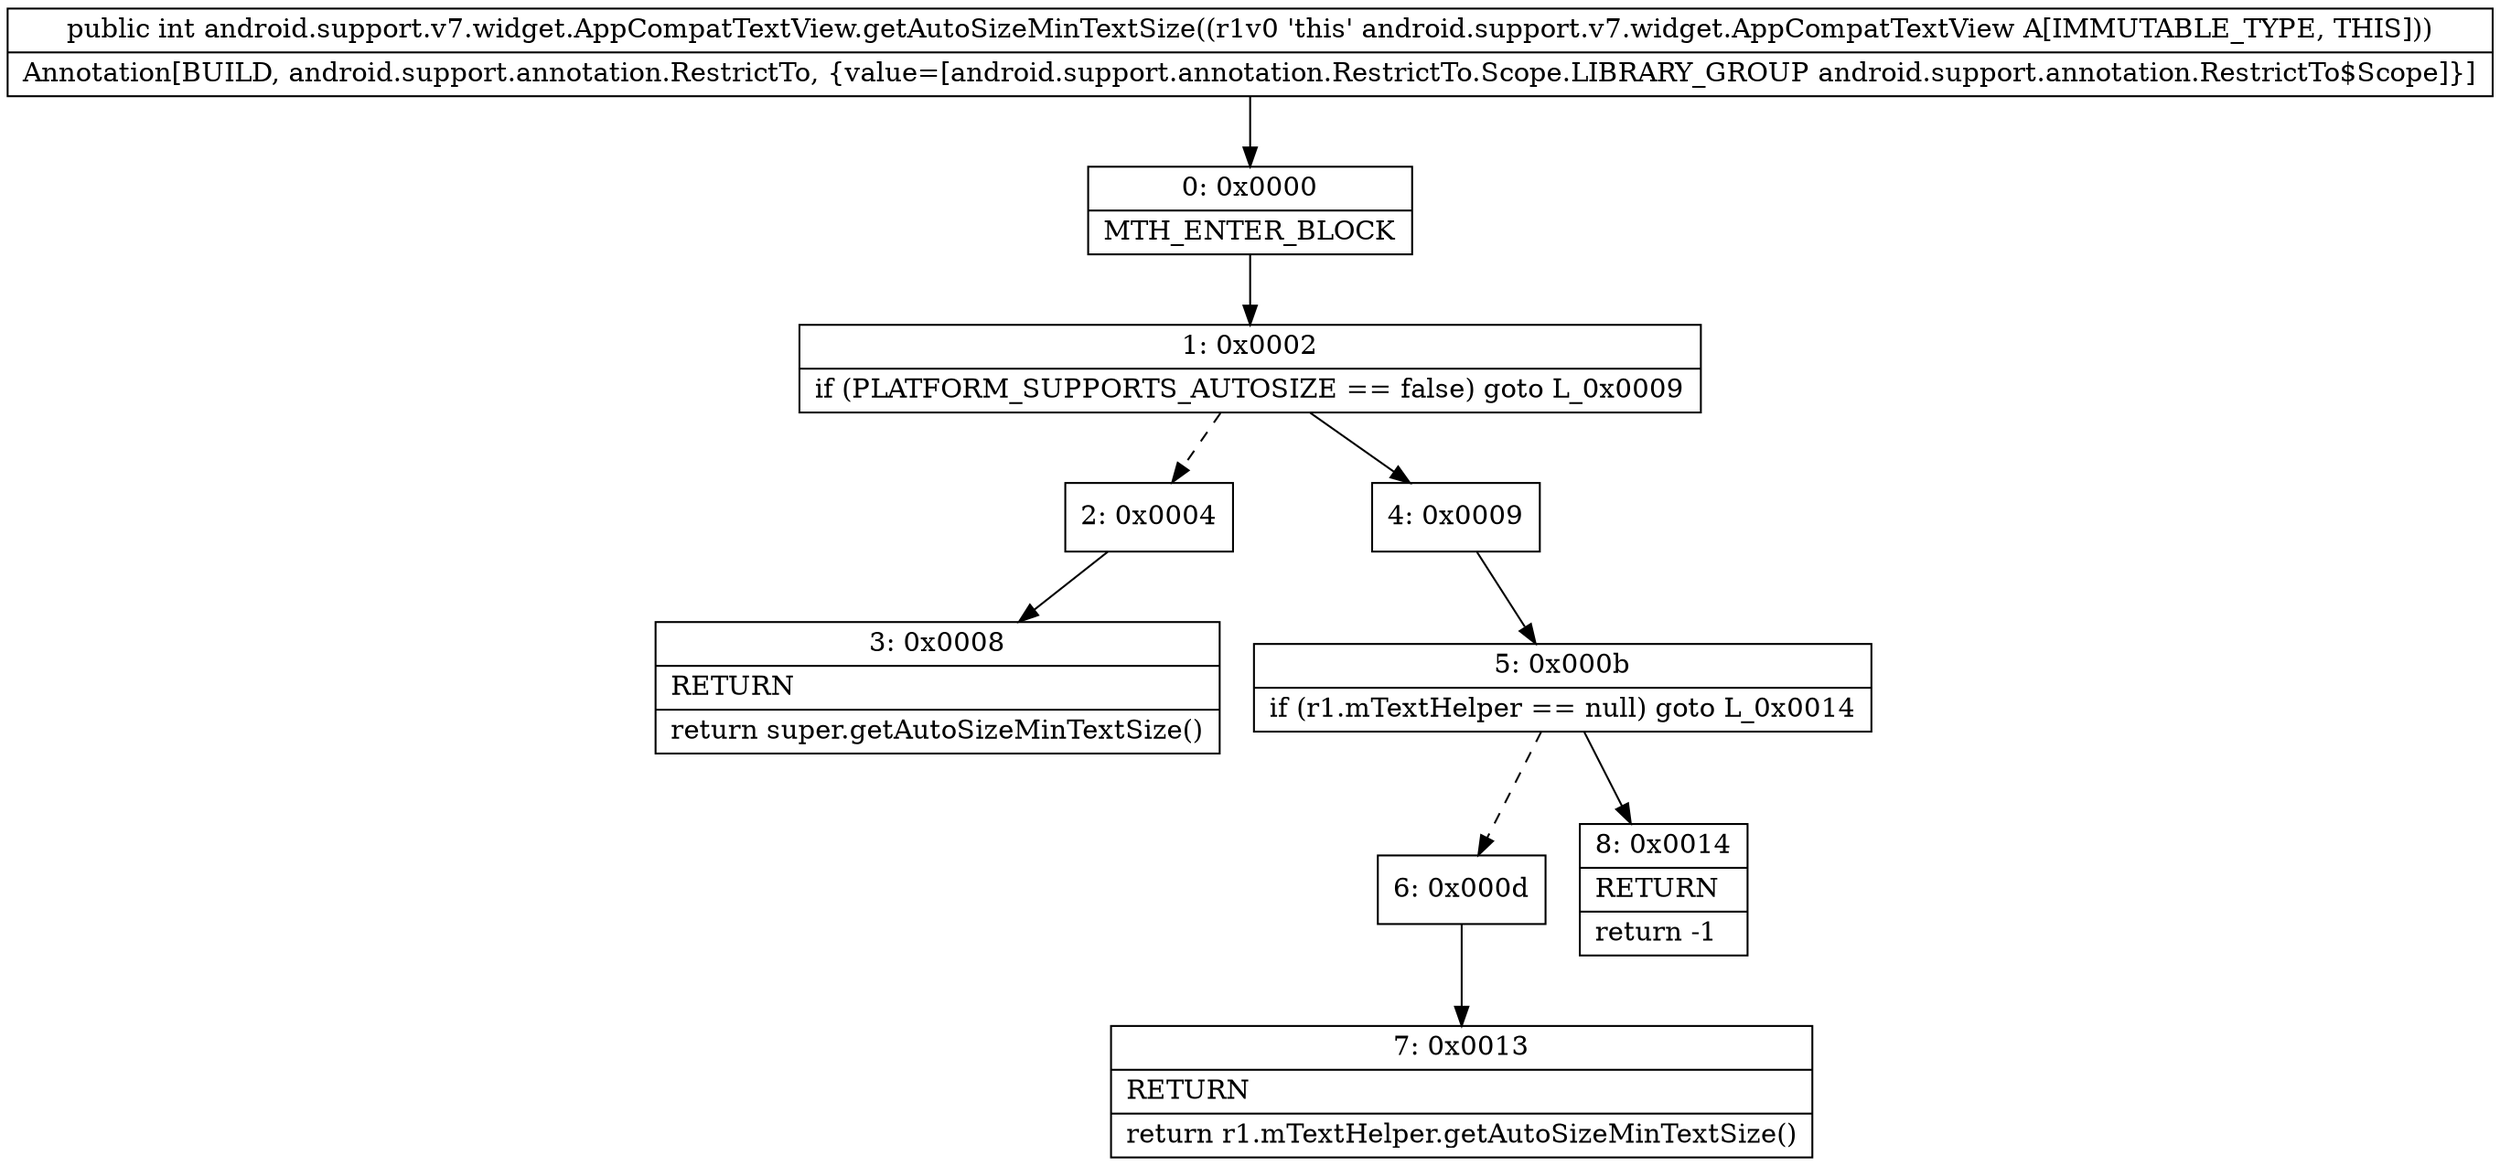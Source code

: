 digraph "CFG forandroid.support.v7.widget.AppCompatTextView.getAutoSizeMinTextSize()I" {
Node_0 [shape=record,label="{0\:\ 0x0000|MTH_ENTER_BLOCK\l}"];
Node_1 [shape=record,label="{1\:\ 0x0002|if (PLATFORM_SUPPORTS_AUTOSIZE == false) goto L_0x0009\l}"];
Node_2 [shape=record,label="{2\:\ 0x0004}"];
Node_3 [shape=record,label="{3\:\ 0x0008|RETURN\l|return super.getAutoSizeMinTextSize()\l}"];
Node_4 [shape=record,label="{4\:\ 0x0009}"];
Node_5 [shape=record,label="{5\:\ 0x000b|if (r1.mTextHelper == null) goto L_0x0014\l}"];
Node_6 [shape=record,label="{6\:\ 0x000d}"];
Node_7 [shape=record,label="{7\:\ 0x0013|RETURN\l|return r1.mTextHelper.getAutoSizeMinTextSize()\l}"];
Node_8 [shape=record,label="{8\:\ 0x0014|RETURN\l|return \-1\l}"];
MethodNode[shape=record,label="{public int android.support.v7.widget.AppCompatTextView.getAutoSizeMinTextSize((r1v0 'this' android.support.v7.widget.AppCompatTextView A[IMMUTABLE_TYPE, THIS]))  | Annotation[BUILD, android.support.annotation.RestrictTo, \{value=[android.support.annotation.RestrictTo.Scope.LIBRARY_GROUP android.support.annotation.RestrictTo$Scope]\}]\l}"];
MethodNode -> Node_0;
Node_0 -> Node_1;
Node_1 -> Node_2[style=dashed];
Node_1 -> Node_4;
Node_2 -> Node_3;
Node_4 -> Node_5;
Node_5 -> Node_6[style=dashed];
Node_5 -> Node_8;
Node_6 -> Node_7;
}

